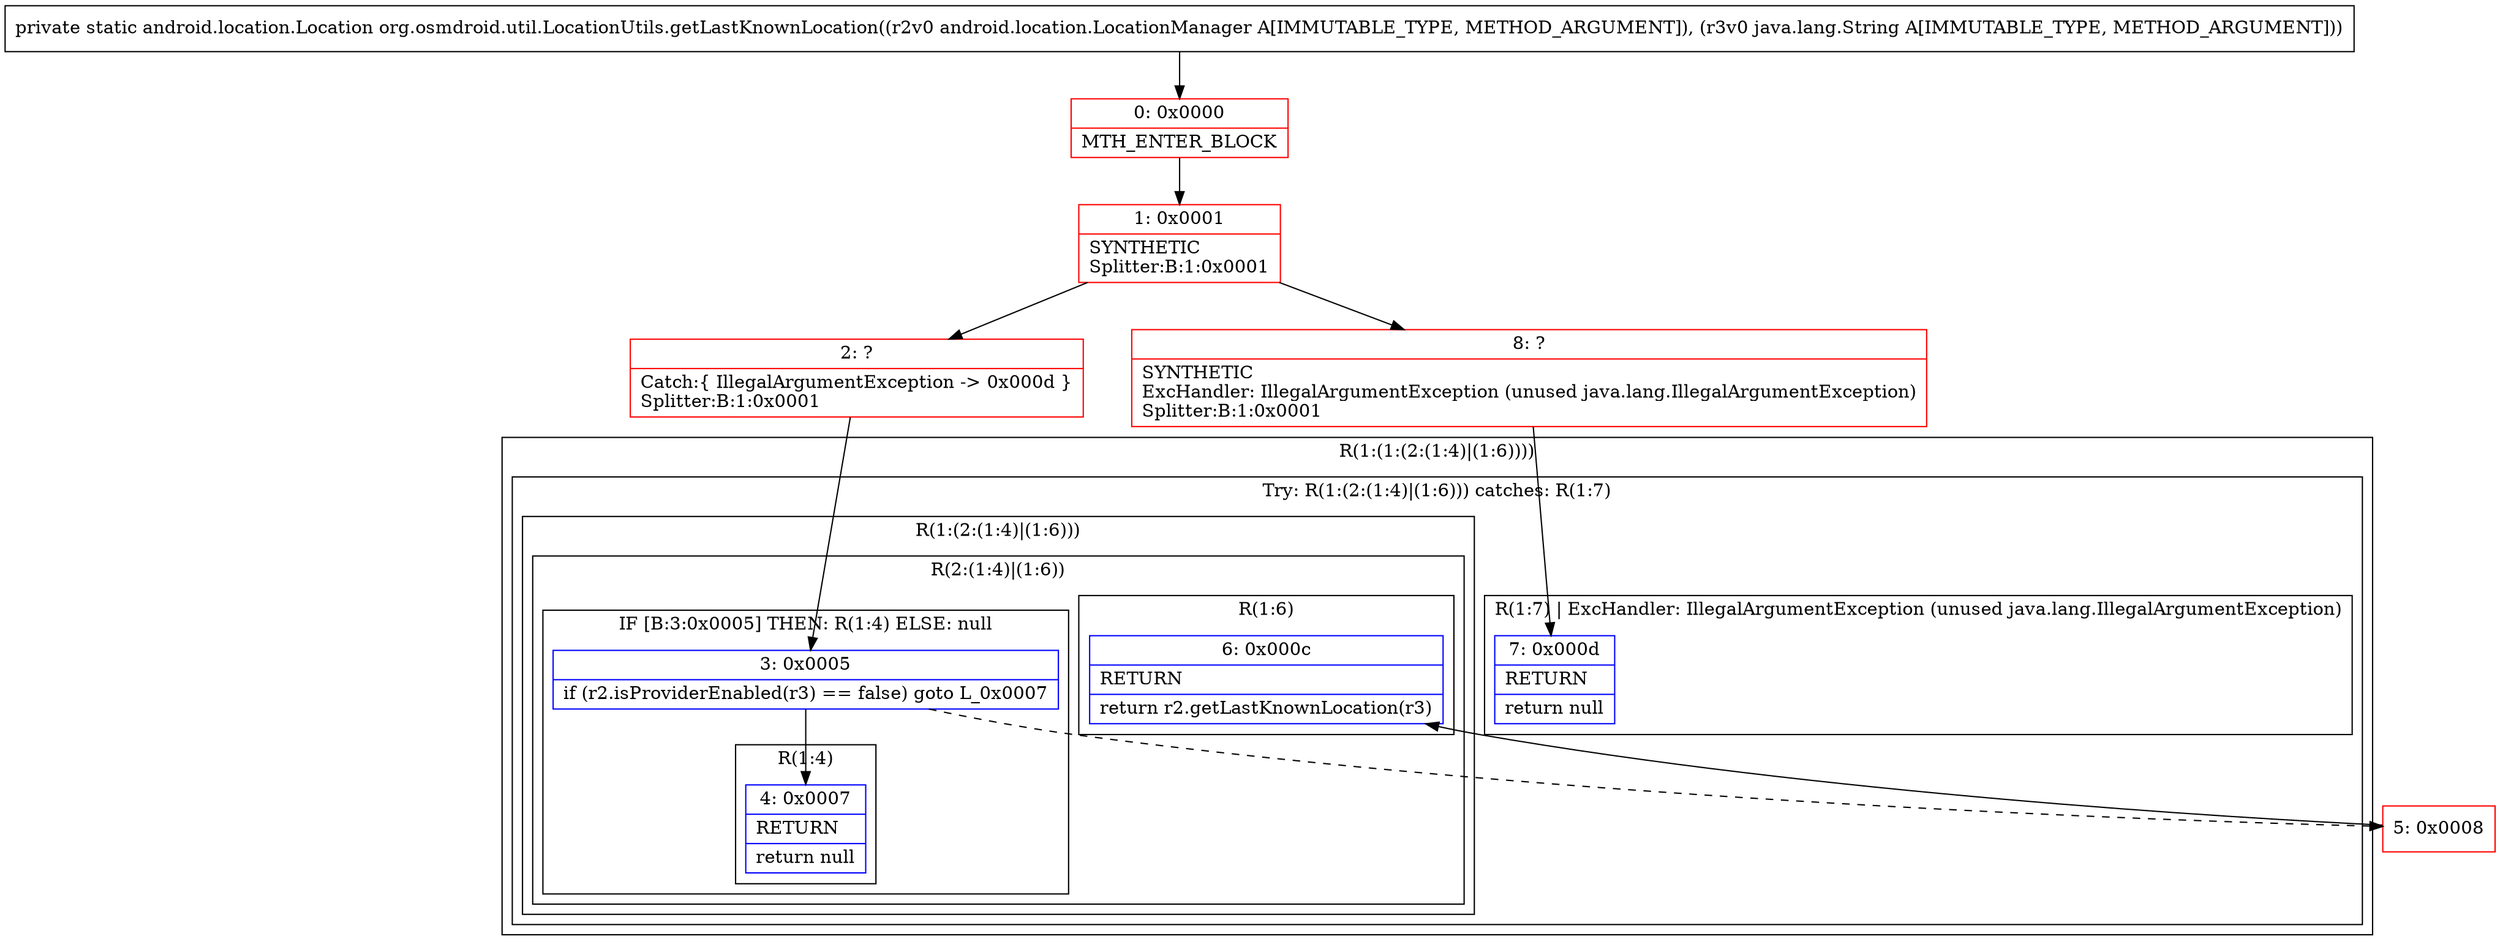 digraph "CFG fororg.osmdroid.util.LocationUtils.getLastKnownLocation(Landroid\/location\/LocationManager;Ljava\/lang\/String;)Landroid\/location\/Location;" {
subgraph cluster_Region_1084270830 {
label = "R(1:(1:(2:(1:4)|(1:6))))";
node [shape=record,color=blue];
subgraph cluster_TryCatchRegion_1605299487 {
label = "Try: R(1:(2:(1:4)|(1:6))) catches: R(1:7)";
node [shape=record,color=blue];
subgraph cluster_Region_1768824672 {
label = "R(1:(2:(1:4)|(1:6)))";
node [shape=record,color=blue];
subgraph cluster_Region_2077262301 {
label = "R(2:(1:4)|(1:6))";
node [shape=record,color=blue];
subgraph cluster_IfRegion_1056088465 {
label = "IF [B:3:0x0005] THEN: R(1:4) ELSE: null";
node [shape=record,color=blue];
Node_3 [shape=record,label="{3\:\ 0x0005|if (r2.isProviderEnabled(r3) == false) goto L_0x0007\l}"];
subgraph cluster_Region_379352389 {
label = "R(1:4)";
node [shape=record,color=blue];
Node_4 [shape=record,label="{4\:\ 0x0007|RETURN\l|return null\l}"];
}
}
subgraph cluster_Region_261156329 {
label = "R(1:6)";
node [shape=record,color=blue];
Node_6 [shape=record,label="{6\:\ 0x000c|RETURN\l|return r2.getLastKnownLocation(r3)\l}"];
}
}
}
subgraph cluster_Region_1882282927 {
label = "R(1:7) | ExcHandler: IllegalArgumentException (unused java.lang.IllegalArgumentException)\l";
node [shape=record,color=blue];
Node_7 [shape=record,label="{7\:\ 0x000d|RETURN\l|return null\l}"];
}
}
}
subgraph cluster_Region_1882282927 {
label = "R(1:7) | ExcHandler: IllegalArgumentException (unused java.lang.IllegalArgumentException)\l";
node [shape=record,color=blue];
Node_7 [shape=record,label="{7\:\ 0x000d|RETURN\l|return null\l}"];
}
Node_0 [shape=record,color=red,label="{0\:\ 0x0000|MTH_ENTER_BLOCK\l}"];
Node_1 [shape=record,color=red,label="{1\:\ 0x0001|SYNTHETIC\lSplitter:B:1:0x0001\l}"];
Node_2 [shape=record,color=red,label="{2\:\ ?|Catch:\{ IllegalArgumentException \-\> 0x000d \}\lSplitter:B:1:0x0001\l}"];
Node_5 [shape=record,color=red,label="{5\:\ 0x0008}"];
Node_8 [shape=record,color=red,label="{8\:\ ?|SYNTHETIC\lExcHandler: IllegalArgumentException (unused java.lang.IllegalArgumentException)\lSplitter:B:1:0x0001\l}"];
MethodNode[shape=record,label="{private static android.location.Location org.osmdroid.util.LocationUtils.getLastKnownLocation((r2v0 android.location.LocationManager A[IMMUTABLE_TYPE, METHOD_ARGUMENT]), (r3v0 java.lang.String A[IMMUTABLE_TYPE, METHOD_ARGUMENT])) }"];
MethodNode -> Node_0;
Node_3 -> Node_4;
Node_3 -> Node_5[style=dashed];
Node_0 -> Node_1;
Node_1 -> Node_2;
Node_1 -> Node_8;
Node_2 -> Node_3;
Node_5 -> Node_6;
Node_8 -> Node_7;
}

